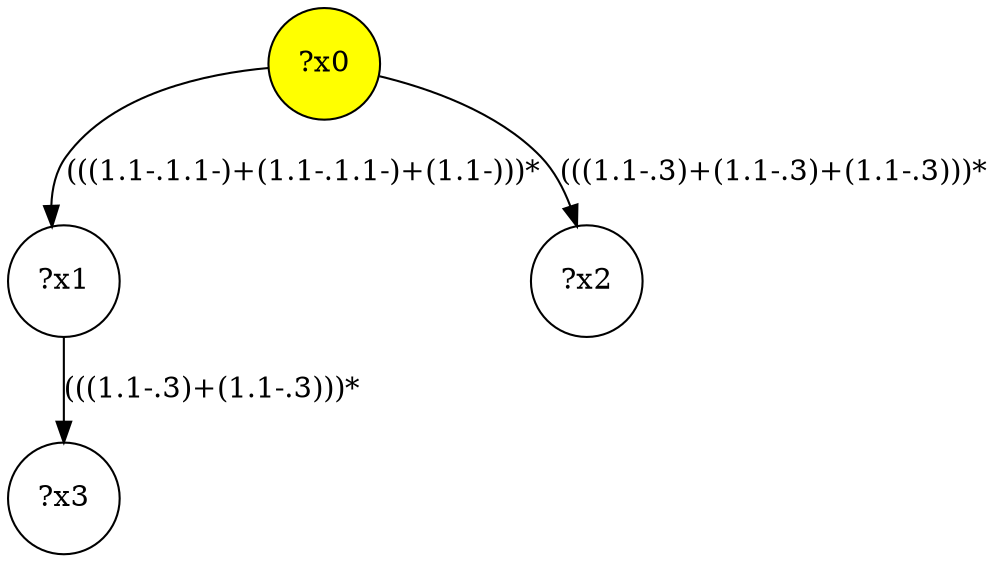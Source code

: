 digraph g {
	x0 [fillcolor="yellow", style="filled," shape=circle, label="?x0"];
	x1 [shape=circle, label="?x1"];
	x0 -> x1 [label="(((1.1-.1.1-)+(1.1-.1.1-)+(1.1-)))*"];
	x2 [shape=circle, label="?x2"];
	x0 -> x2 [label="(((1.1-.3)+(1.1-.3)+(1.1-.3)))*"];
	x3 [shape=circle, label="?x3"];
	x1 -> x3 [label="(((1.1-.3)+(1.1-.3)))*"];
}
